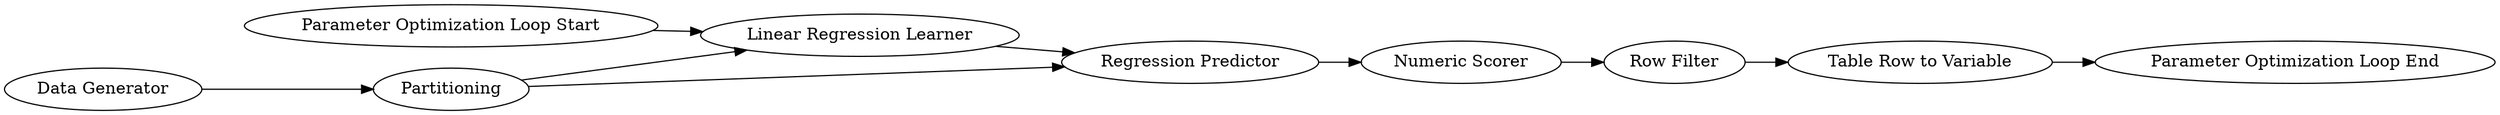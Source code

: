 digraph {
	324 -> 338
	330 -> 338
	338 -> 339
	337 -> 325
	330 -> 339
	340 -> 341
	341 -> 337
	332 -> 330
	339 -> 340
	339 [label="Regression Predictor"]
	324 [label="Parameter Optimization Loop Start"]
	341 [label="Row Filter"]
	330 [label=Partitioning]
	338 [label="Linear Regression Learner"]
	337 [label="Table Row to Variable"]
	325 [label="Parameter Optimization Loop End"]
	332 [label="Data Generator"]
	340 [label="Numeric Scorer"]
	rankdir=LR
}
